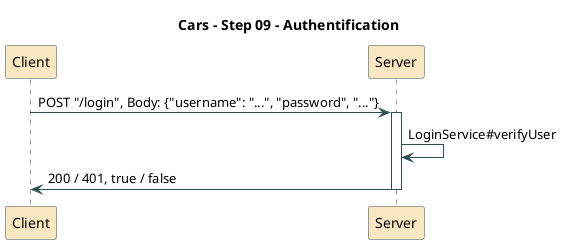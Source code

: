 @startuml

title
Cars - Step 09 - Authentification
end title

skinparam sequence {
	BackgroundColor STRATEGY
	ParticipantBackgroundColor STRATEGY
	ArrowColor DarkSlateGray
	BorderColor DarkSlateGray
	LifeLineBorderColor DarkSlateGray
	ParticipantBorderColor DarkSlateGray
}

Client -> Server: POST "/login", Body: {"username": "...", "password", "..."}
activate Server
Server -> Server: LoginService#verifyUser
Server -> Client: 200 / 401, true / false
deactivate Server

@enduml